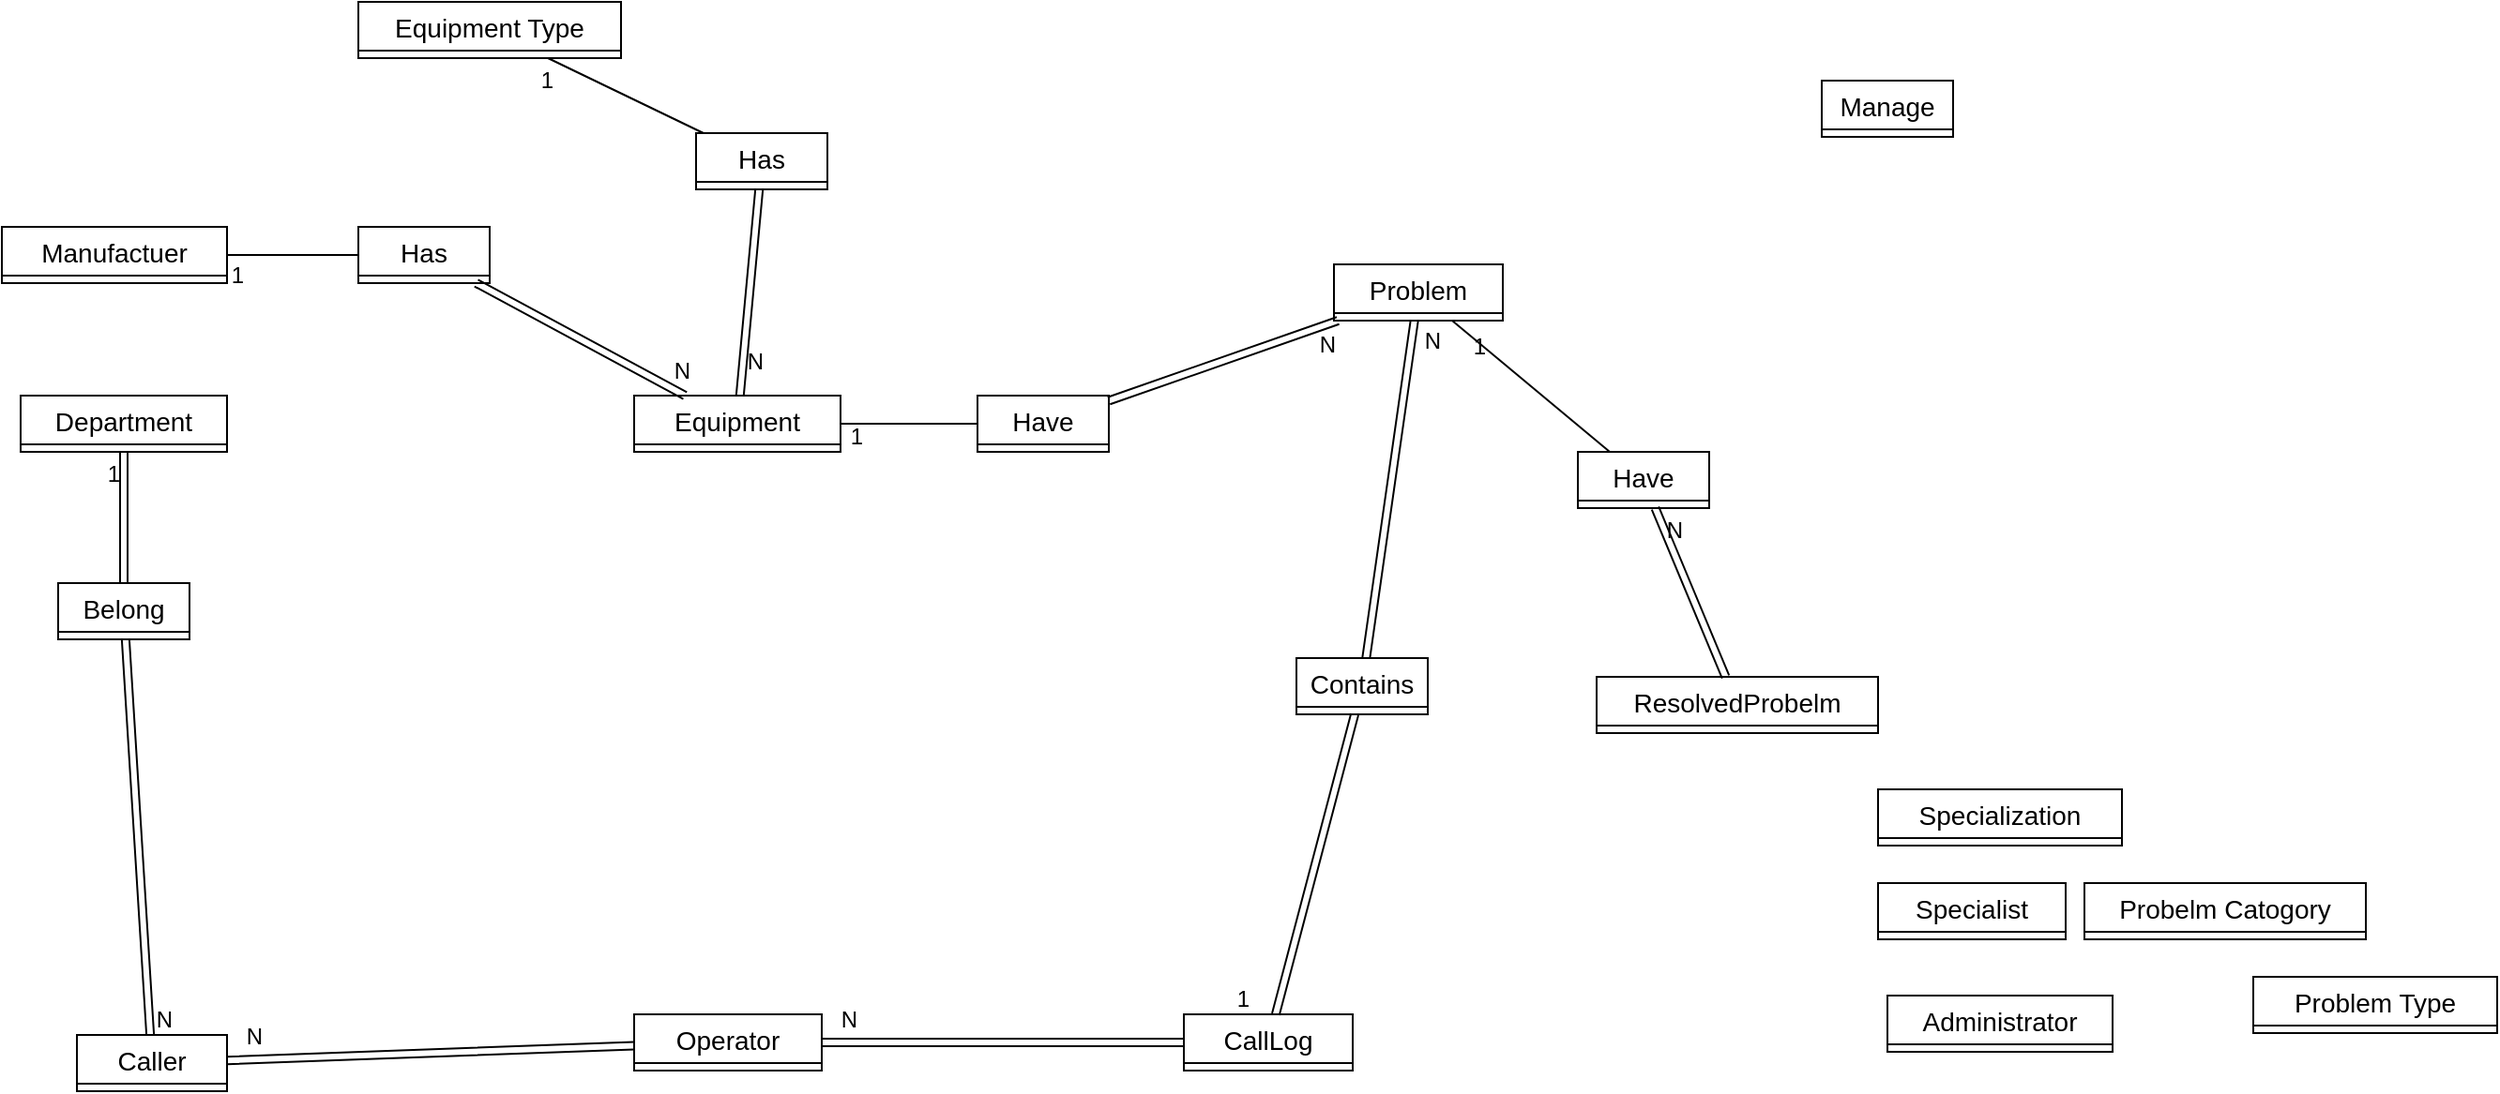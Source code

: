 <mxfile version="24.7.17">
  <diagram name="Página-1" id="ZeteUe9dI3upf3mu1o2H">
    <mxGraphModel dx="2261" dy="1919" grid="1" gridSize="10" guides="1" tooltips="1" connect="1" arrows="1" fold="1" page="1" pageScale="1" pageWidth="827" pageHeight="1169" math="0" shadow="0">
      <root>
        <mxCell id="0" />
        <mxCell id="1" parent="0" />
        <mxCell id="eCejzndIbdOfTofB6fQI-1" value="Equipment Type" style="swimlane;fontStyle=0;childLayout=stackLayout;horizontal=1;startSize=26;horizontalStack=0;resizeParent=1;resizeParentMax=0;resizeLast=0;collapsible=1;marginBottom=0;align=center;fontSize=14;" parent="1" vertex="1" collapsed="1">
          <mxGeometry x="-610" y="-1150" width="140" height="30" as="geometry">
            <mxRectangle x="-610" y="-1150" width="160" height="116" as="alternateBounds" />
          </mxGeometry>
        </mxCell>
        <mxCell id="eCejzndIbdOfTofB6fQI-2" value="&lt;font style=&quot;vertical-align: inherit;&quot;&gt;&lt;font style=&quot;vertical-align: inherit;&quot;&gt;&lt;font style=&quot;vertical-align: inherit;&quot;&gt;&lt;font style=&quot;vertical-align: inherit;&quot;&gt;&lt;u&gt;Equipment_Type_id&lt;/u&gt;&lt;/font&gt;&lt;/font&gt;&lt;/font&gt;&lt;/font&gt;" style="text;strokeColor=none;fillColor=none;spacingLeft=4;spacingRight=4;overflow=hidden;rotatable=0;points=[[0,0.5],[1,0.5]];portConstraint=eastwest;fontSize=12;whiteSpace=wrap;html=1;" parent="eCejzndIbdOfTofB6fQI-1" vertex="1">
          <mxGeometry y="26" width="160" height="30" as="geometry" />
        </mxCell>
        <mxCell id="eCejzndIbdOfTofB6fQI-3" value="ProblemCatogoryID" style="text;strokeColor=none;fillColor=none;spacingLeft=4;spacingRight=4;overflow=hidden;rotatable=0;points=[[0,0.5],[1,0.5]];portConstraint=eastwest;fontSize=12;whiteSpace=wrap;html=1;" parent="eCejzndIbdOfTofB6fQI-1" vertex="1">
          <mxGeometry y="56" width="160" height="30" as="geometry" />
        </mxCell>
        <mxCell id="eCejzndIbdOfTofB6fQI-4" value="Description" style="text;strokeColor=none;fillColor=none;spacingLeft=4;spacingRight=4;overflow=hidden;rotatable=0;points=[[0,0.5],[1,0.5]];portConstraint=eastwest;fontSize=12;whiteSpace=wrap;html=1;" parent="eCejzndIbdOfTofB6fQI-1" vertex="1">
          <mxGeometry y="86" width="160" height="30" as="geometry" />
        </mxCell>
        <mxCell id="eCejzndIbdOfTofB6fQI-5" value="Administrator" style="swimlane;fontStyle=0;childLayout=stackLayout;horizontal=1;startSize=26;horizontalStack=0;resizeParent=1;resizeParentMax=0;resizeLast=0;collapsible=1;marginBottom=0;align=center;fontSize=14;" parent="1" vertex="1" collapsed="1">
          <mxGeometry x="205" y="-620" width="120" height="30" as="geometry">
            <mxRectangle x="-840" y="-700" width="160" height="116" as="alternateBounds" />
          </mxGeometry>
        </mxCell>
        <mxCell id="eCejzndIbdOfTofB6fQI-6" value="&lt;font style=&quot;vertical-align: inherit;&quot;&gt;&lt;font style=&quot;vertical-align: inherit;&quot;&gt;&lt;font style=&quot;vertical-align: inherit;&quot;&gt;&lt;font style=&quot;vertical-align: inherit;&quot;&gt;&lt;u&gt;ADMIN ID&lt;/u&gt;&lt;/font&gt;&lt;/font&gt;&lt;/font&gt;&lt;/font&gt;" style="text;strokeColor=none;fillColor=none;spacingLeft=4;spacingRight=4;overflow=hidden;rotatable=0;points=[[0,0.5],[1,0.5]];portConstraint=eastwest;fontSize=12;whiteSpace=wrap;html=1;" parent="eCejzndIbdOfTofB6fQI-5" vertex="1">
          <mxGeometry y="26" width="160" height="30" as="geometry" />
        </mxCell>
        <mxCell id="eCejzndIbdOfTofB6fQI-7" value="Username" style="text;strokeColor=none;fillColor=none;spacingLeft=4;spacingRight=4;overflow=hidden;rotatable=0;points=[[0,0.5],[1,0.5]];portConstraint=eastwest;fontSize=12;whiteSpace=wrap;html=1;" parent="eCejzndIbdOfTofB6fQI-5" vertex="1">
          <mxGeometry y="56" width="160" height="30" as="geometry" />
        </mxCell>
        <mxCell id="eCejzndIbdOfTofB6fQI-8" value="Password" style="text;strokeColor=none;fillColor=none;spacingLeft=4;spacingRight=4;overflow=hidden;rotatable=0;points=[[0,0.5],[1,0.5]];portConstraint=eastwest;fontSize=12;whiteSpace=wrap;html=1;" parent="eCejzndIbdOfTofB6fQI-5" vertex="1">
          <mxGeometry y="86" width="160" height="30" as="geometry" />
        </mxCell>
        <mxCell id="eCejzndIbdOfTofB6fQI-9" value="Problem Type" style="swimlane;fontStyle=0;childLayout=stackLayout;horizontal=1;startSize=26;horizontalStack=0;resizeParent=1;resizeParentMax=0;resizeLast=0;collapsible=1;marginBottom=0;align=center;fontSize=14;" parent="1" vertex="1" collapsed="1">
          <mxGeometry x="400" y="-630" width="130" height="30" as="geometry">
            <mxRectangle x="-670" y="-700" width="160" height="116" as="alternateBounds" />
          </mxGeometry>
        </mxCell>
        <mxCell id="eCejzndIbdOfTofB6fQI-10" value="&lt;u&gt;Problem Type ID&lt;/u&gt;" style="text;strokeColor=none;fillColor=none;spacingLeft=4;spacingRight=4;overflow=hidden;rotatable=0;points=[[0,0.5],[1,0.5]];portConstraint=eastwest;fontSize=12;whiteSpace=wrap;html=1;" parent="eCejzndIbdOfTofB6fQI-9" vertex="1">
          <mxGeometry y="26" width="160" height="30" as="geometry" />
        </mxCell>
        <mxCell id="eCejzndIbdOfTofB6fQI-11" value="Desc" style="text;strokeColor=none;fillColor=none;spacingLeft=4;spacingRight=4;overflow=hidden;rotatable=0;points=[[0,0.5],[1,0.5]];portConstraint=eastwest;fontSize=12;whiteSpace=wrap;html=1;" parent="eCejzndIbdOfTofB6fQI-9" vertex="1">
          <mxGeometry y="56" width="160" height="30" as="geometry" />
        </mxCell>
        <mxCell id="eCejzndIbdOfTofB6fQI-12" value="GeneralSolution" style="text;strokeColor=none;fillColor=none;spacingLeft=4;spacingRight=4;overflow=hidden;rotatable=0;points=[[0,0.5],[1,0.5]];portConstraint=eastwest;fontSize=12;whiteSpace=wrap;html=1;" parent="eCejzndIbdOfTofB6fQI-9" vertex="1">
          <mxGeometry y="86" width="160" height="30" as="geometry" />
        </mxCell>
        <mxCell id="eCejzndIbdOfTofB6fQI-13" value="Probelm Catogory" style="swimlane;fontStyle=0;childLayout=stackLayout;horizontal=1;startSize=26;horizontalStack=0;resizeParent=1;resizeParentMax=0;resizeLast=0;collapsible=1;marginBottom=0;align=center;fontSize=14;" parent="1" vertex="1" collapsed="1">
          <mxGeometry x="310" y="-680" width="150" height="30" as="geometry">
            <mxRectangle x="-490" y="-700" width="160" height="116" as="alternateBounds" />
          </mxGeometry>
        </mxCell>
        <mxCell id="eCejzndIbdOfTofB6fQI-14" value="&lt;u&gt;Problem Catogory ID&lt;/u&gt;" style="text;strokeColor=none;fillColor=none;spacingLeft=4;spacingRight=4;overflow=hidden;rotatable=0;points=[[0,0.5],[1,0.5]];portConstraint=eastwest;fontSize=12;whiteSpace=wrap;html=1;" parent="eCejzndIbdOfTofB6fQI-13" vertex="1">
          <mxGeometry y="26" width="160" height="30" as="geometry" />
        </mxCell>
        <mxCell id="eCejzndIbdOfTofB6fQI-15" value="Description" style="text;strokeColor=none;fillColor=none;spacingLeft=4;spacingRight=4;overflow=hidden;rotatable=0;points=[[0,0.5],[1,0.5]];portConstraint=eastwest;fontSize=12;whiteSpace=wrap;html=1;" parent="eCejzndIbdOfTofB6fQI-13" vertex="1">
          <mxGeometry y="56" width="160" height="30" as="geometry" />
        </mxCell>
        <mxCell id="eCejzndIbdOfTofB6fQI-16" value="SpecalistAssigned" style="text;strokeColor=none;fillColor=none;spacingLeft=4;spacingRight=4;overflow=hidden;rotatable=0;points=[[0,0.5],[1,0.5]];portConstraint=eastwest;fontSize=12;whiteSpace=wrap;html=1;" parent="eCejzndIbdOfTofB6fQI-13" vertex="1">
          <mxGeometry y="86" width="160" height="30" as="geometry" />
        </mxCell>
        <mxCell id="eCejzndIbdOfTofB6fQI-17" value="Specialist" style="swimlane;fontStyle=0;childLayout=stackLayout;horizontal=1;startSize=26;horizontalStack=0;resizeParent=1;resizeParentMax=0;resizeLast=0;collapsible=1;marginBottom=0;align=center;fontSize=14;" parent="1" vertex="1" collapsed="1">
          <mxGeometry x="200" y="-680" width="100" height="30" as="geometry">
            <mxRectangle x="120" y="-680" width="160" height="146" as="alternateBounds" />
          </mxGeometry>
        </mxCell>
        <mxCell id="eCejzndIbdOfTofB6fQI-18" value="&lt;font style=&quot;vertical-align: inherit;&quot;&gt;&lt;font style=&quot;vertical-align: inherit;&quot;&gt;&lt;font style=&quot;vertical-align: inherit;&quot;&gt;&lt;font style=&quot;vertical-align: inherit;&quot;&gt;&lt;u&gt;Specialist_ID&lt;/u&gt;&lt;/font&gt;&lt;/font&gt;&lt;/font&gt;&lt;/font&gt;" style="text;strokeColor=none;fillColor=none;spacingLeft=4;spacingRight=4;overflow=hidden;rotatable=0;points=[[0,0.5],[1,0.5]];portConstraint=eastwest;fontSize=12;whiteSpace=wrap;html=1;" parent="eCejzndIbdOfTofB6fQI-17" vertex="1">
          <mxGeometry y="26" width="160" height="30" as="geometry" />
        </mxCell>
        <mxCell id="eCejzndIbdOfTofB6fQI-19" value="Name" style="text;strokeColor=none;fillColor=none;spacingLeft=4;spacingRight=4;overflow=hidden;rotatable=0;points=[[0,0.5],[1,0.5]];portConstraint=eastwest;fontSize=12;whiteSpace=wrap;html=1;" parent="eCejzndIbdOfTofB6fQI-17" vertex="1">
          <mxGeometry y="56" width="160" height="30" as="geometry" />
        </mxCell>
        <mxCell id="eCejzndIbdOfTofB6fQI-20" value="Repulation" style="text;strokeColor=none;fillColor=none;spacingLeft=4;spacingRight=4;overflow=hidden;rotatable=0;points=[[0,0.5],[1,0.5]];portConstraint=eastwest;fontSize=12;whiteSpace=wrap;html=1;" parent="eCejzndIbdOfTofB6fQI-17" vertex="1">
          <mxGeometry y="86" width="160" height="30" as="geometry" />
        </mxCell>
        <mxCell id="eCejzndIbdOfTofB6fQI-54" value="ProbelmCatogory" style="text;strokeColor=none;fillColor=none;spacingLeft=4;spacingRight=4;overflow=hidden;rotatable=0;points=[[0,0.5],[1,0.5]];portConstraint=eastwest;fontSize=12;whiteSpace=wrap;html=1;" parent="eCejzndIbdOfTofB6fQI-17" vertex="1">
          <mxGeometry y="116" width="160" height="30" as="geometry" />
        </mxCell>
        <mxCell id="eCejzndIbdOfTofB6fQI-21" value="ResolvedProbelm" style="swimlane;fontStyle=0;childLayout=stackLayout;horizontal=1;startSize=26;horizontalStack=0;resizeParent=1;resizeParentMax=0;resizeLast=0;collapsible=1;marginBottom=0;align=center;fontSize=14;" parent="1" vertex="1" collapsed="1">
          <mxGeometry x="50" y="-790" width="150" height="30" as="geometry">
            <mxRectangle x="380" y="-730" width="160" height="146" as="alternateBounds" />
          </mxGeometry>
        </mxCell>
        <mxCell id="eCejzndIbdOfTofB6fQI-22" value="&lt;font style=&quot;vertical-align: inherit;&quot;&gt;&lt;font style=&quot;vertical-align: inherit;&quot;&gt;&lt;font style=&quot;vertical-align: inherit;&quot;&gt;&lt;font style=&quot;vertical-align: inherit;&quot;&gt;&lt;u&gt;Resolved ID&lt;/u&gt;&lt;/font&gt;&lt;/font&gt;&lt;/font&gt;&lt;/font&gt;" style="text;strokeColor=none;fillColor=none;spacingLeft=4;spacingRight=4;overflow=hidden;rotatable=0;points=[[0,0.5],[1,0.5]];portConstraint=eastwest;fontSize=12;whiteSpace=wrap;html=1;" parent="eCejzndIbdOfTofB6fQI-21" vertex="1">
          <mxGeometry y="26" width="160" height="30" as="geometry" />
        </mxCell>
        <mxCell id="eCejzndIbdOfTofB6fQI-23" value="SolutionDesc" style="text;strokeColor=none;fillColor=none;spacingLeft=4;spacingRight=4;overflow=hidden;rotatable=0;points=[[0,0.5],[1,0.5]];portConstraint=eastwest;fontSize=12;whiteSpace=wrap;html=1;" parent="eCejzndIbdOfTofB6fQI-21" vertex="1">
          <mxGeometry y="56" width="160" height="30" as="geometry" />
        </mxCell>
        <mxCell id="eCejzndIbdOfTofB6fQI-24" value="ProbelmCatogory" style="text;strokeColor=none;fillColor=none;spacingLeft=4;spacingRight=4;overflow=hidden;rotatable=0;points=[[0,0.5],[1,0.5]];portConstraint=eastwest;fontSize=12;whiteSpace=wrap;html=1;" parent="eCejzndIbdOfTofB6fQI-21" vertex="1">
          <mxGeometry y="86" width="160" height="30" as="geometry" />
        </mxCell>
        <mxCell id="eCejzndIbdOfTofB6fQI-57" value="SpecialistID" style="text;strokeColor=none;fillColor=none;spacingLeft=4;spacingRight=4;overflow=hidden;rotatable=0;points=[[0,0.5],[1,0.5]];portConstraint=eastwest;fontSize=12;whiteSpace=wrap;html=1;" parent="eCejzndIbdOfTofB6fQI-21" vertex="1">
          <mxGeometry y="116" width="160" height="30" as="geometry" />
        </mxCell>
        <mxCell id="eCejzndIbdOfTofB6fQI-25" value="Specialization" style="swimlane;fontStyle=0;childLayout=stackLayout;horizontal=1;startSize=26;horizontalStack=0;resizeParent=1;resizeParentMax=0;resizeLast=0;collapsible=1;marginBottom=0;align=center;fontSize=14;" parent="1" vertex="1" collapsed="1">
          <mxGeometry x="200" y="-730" width="130" height="30" as="geometry">
            <mxRectangle x="40" y="-700" width="160" height="116" as="alternateBounds" />
          </mxGeometry>
        </mxCell>
        <mxCell id="eCejzndIbdOfTofB6fQI-26" value="&lt;font style=&quot;vertical-align: inherit;&quot;&gt;&lt;font style=&quot;vertical-align: inherit;&quot;&gt;&lt;font style=&quot;vertical-align: inherit;&quot;&gt;&lt;font style=&quot;vertical-align: inherit;&quot;&gt;&lt;u&gt;Specalization ID&lt;/u&gt;&lt;/font&gt;&lt;/font&gt;&lt;/font&gt;&lt;/font&gt;" style="text;strokeColor=none;fillColor=none;spacingLeft=4;spacingRight=4;overflow=hidden;rotatable=0;points=[[0,0.5],[1,0.5]];portConstraint=eastwest;fontSize=12;whiteSpace=wrap;html=1;" parent="eCejzndIbdOfTofB6fQI-25" vertex="1">
          <mxGeometry y="26" width="160" height="30" as="geometry" />
        </mxCell>
        <mxCell id="eCejzndIbdOfTofB6fQI-27" value="Probelm_Catogory_ID" style="text;strokeColor=none;fillColor=none;spacingLeft=4;spacingRight=4;overflow=hidden;rotatable=0;points=[[0,0.5],[1,0.5]];portConstraint=eastwest;fontSize=12;whiteSpace=wrap;html=1;" parent="eCejzndIbdOfTofB6fQI-25" vertex="1">
          <mxGeometry y="56" width="160" height="30" as="geometry" />
        </mxCell>
        <mxCell id="eCejzndIbdOfTofB6fQI-28" value="Specialist_ID" style="text;strokeColor=none;fillColor=none;spacingLeft=4;spacingRight=4;overflow=hidden;rotatable=0;points=[[0,0.5],[1,0.5]];portConstraint=eastwest;fontSize=12;whiteSpace=wrap;html=1;" parent="eCejzndIbdOfTofB6fQI-25" vertex="1">
          <mxGeometry y="86" width="160" height="30" as="geometry" />
        </mxCell>
        <mxCell id="eCejzndIbdOfTofB6fQI-29" value="CallLog" style="swimlane;fontStyle=0;childLayout=stackLayout;horizontal=1;startSize=26;horizontalStack=0;resizeParent=1;resizeParentMax=0;resizeLast=0;collapsible=1;marginBottom=0;align=center;fontSize=14;" parent="1" vertex="1" collapsed="1">
          <mxGeometry x="-170" y="-610" width="90" height="30" as="geometry">
            <mxRectangle x="-170" y="-610" width="160" height="236" as="alternateBounds" />
          </mxGeometry>
        </mxCell>
        <mxCell id="eCejzndIbdOfTofB6fQI-30" value="&lt;u&gt;Call_ID&lt;/u&gt;" style="text;strokeColor=none;fillColor=none;spacingLeft=4;spacingRight=4;overflow=hidden;rotatable=0;points=[[0,0.5],[1,0.5]];portConstraint=eastwest;fontSize=12;whiteSpace=wrap;html=1;" parent="eCejzndIbdOfTofB6fQI-29" vertex="1">
          <mxGeometry y="26" width="160" height="30" as="geometry" />
        </mxCell>
        <mxCell id="eCejzndIbdOfTofB6fQI-31" value="CallerID" style="text;strokeColor=none;fillColor=none;spacingLeft=4;spacingRight=4;overflow=hidden;rotatable=0;points=[[0,0.5],[1,0.5]];portConstraint=eastwest;fontSize=12;whiteSpace=wrap;html=1;" parent="eCejzndIbdOfTofB6fQI-29" vertex="1">
          <mxGeometry y="56" width="160" height="30" as="geometry" />
        </mxCell>
        <mxCell id="eCejzndIbdOfTofB6fQI-32" value="OperatorID" style="text;strokeColor=none;fillColor=none;spacingLeft=4;spacingRight=4;overflow=hidden;rotatable=0;points=[[0,0.5],[1,0.5]];portConstraint=eastwest;fontSize=12;whiteSpace=wrap;html=1;" parent="eCejzndIbdOfTofB6fQI-29" vertex="1">
          <mxGeometry y="86" width="160" height="30" as="geometry" />
        </mxCell>
        <mxCell id="eCejzndIbdOfTofB6fQI-58" value="Date" style="text;strokeColor=none;fillColor=none;spacingLeft=4;spacingRight=4;overflow=hidden;rotatable=0;points=[[0,0.5],[1,0.5]];portConstraint=eastwest;fontSize=12;whiteSpace=wrap;html=1;" parent="eCejzndIbdOfTofB6fQI-29" vertex="1">
          <mxGeometry y="116" width="160" height="30" as="geometry" />
        </mxCell>
        <mxCell id="eCejzndIbdOfTofB6fQI-59" value="ProblemCount" style="text;strokeColor=none;fillColor=none;spacingLeft=4;spacingRight=4;overflow=hidden;rotatable=0;points=[[0,0.5],[1,0.5]];portConstraint=eastwest;fontSize=12;whiteSpace=wrap;html=1;" parent="eCejzndIbdOfTofB6fQI-29" vertex="1">
          <mxGeometry y="146" width="160" height="30" as="geometry" />
        </mxCell>
        <mxCell id="eCejzndIbdOfTofB6fQI-60" value="Time" style="text;strokeColor=none;fillColor=none;spacingLeft=4;spacingRight=4;overflow=hidden;rotatable=0;points=[[0,0.5],[1,0.5]];portConstraint=eastwest;fontSize=12;whiteSpace=wrap;html=1;" parent="eCejzndIbdOfTofB6fQI-29" vertex="1">
          <mxGeometry y="176" width="160" height="30" as="geometry" />
        </mxCell>
        <mxCell id="eCejzndIbdOfTofB6fQI-61" value="ProbelmID" style="text;strokeColor=none;fillColor=none;spacingLeft=4;spacingRight=4;overflow=hidden;rotatable=0;points=[[0,0.5],[1,0.5]];portConstraint=eastwest;fontSize=12;whiteSpace=wrap;html=1;" parent="eCejzndIbdOfTofB6fQI-29" vertex="1">
          <mxGeometry y="206" width="160" height="30" as="geometry" />
        </mxCell>
        <mxCell id="eCejzndIbdOfTofB6fQI-33" value="Problem" style="swimlane;fontStyle=0;childLayout=stackLayout;horizontal=1;startSize=26;horizontalStack=0;resizeParent=1;resizeParentMax=0;resizeLast=0;collapsible=1;marginBottom=0;align=center;fontSize=14;" parent="1" vertex="1" collapsed="1">
          <mxGeometry x="-90" y="-1010" width="90" height="30" as="geometry">
            <mxRectangle x="-90" y="-1010" width="160" height="296" as="alternateBounds" />
          </mxGeometry>
        </mxCell>
        <mxCell id="eCejzndIbdOfTofB6fQI-34" value="&lt;font style=&quot;vertical-align: inherit;&quot;&gt;&lt;font style=&quot;vertical-align: inherit;&quot;&gt;&lt;font style=&quot;vertical-align: inherit;&quot;&gt;&lt;font style=&quot;vertical-align: inherit;&quot;&gt;&lt;u&gt;ProBelm_ID&lt;/u&gt;&lt;/font&gt;&lt;/font&gt;&lt;/font&gt;&lt;/font&gt;" style="text;strokeColor=none;fillColor=none;spacingLeft=4;spacingRight=4;overflow=hidden;rotatable=0;points=[[0,0.5],[1,0.5]];portConstraint=eastwest;fontSize=12;whiteSpace=wrap;html=1;" parent="eCejzndIbdOfTofB6fQI-33" vertex="1">
          <mxGeometry y="26" width="160" height="30" as="geometry" />
        </mxCell>
        <mxCell id="eCejzndIbdOfTofB6fQI-35" value="ProbelmCatogoryID" style="text;strokeColor=none;fillColor=none;spacingLeft=4;spacingRight=4;overflow=hidden;rotatable=0;points=[[0,0.5],[1,0.5]];portConstraint=eastwest;fontSize=12;whiteSpace=wrap;html=1;" parent="eCejzndIbdOfTofB6fQI-33" vertex="1">
          <mxGeometry y="56" width="160" height="30" as="geometry" />
        </mxCell>
        <mxCell id="eCejzndIbdOfTofB6fQI-36" value="ProbelmTypeID" style="text;strokeColor=none;fillColor=none;spacingLeft=4;spacingRight=4;overflow=hidden;rotatable=0;points=[[0,0.5],[1,0.5]];portConstraint=eastwest;fontSize=12;whiteSpace=wrap;html=1;" parent="eCejzndIbdOfTofB6fQI-33" vertex="1">
          <mxGeometry y="86" width="160" height="30" as="geometry" />
        </mxCell>
        <mxCell id="eCejzndIbdOfTofB6fQI-62" value="SpecialistID" style="text;strokeColor=none;fillColor=none;spacingLeft=4;spacingRight=4;overflow=hidden;rotatable=0;points=[[0,0.5],[1,0.5]];portConstraint=eastwest;fontSize=12;whiteSpace=wrap;html=1;" parent="eCejzndIbdOfTofB6fQI-33" vertex="1">
          <mxGeometry y="116" width="160" height="30" as="geometry" />
        </mxCell>
        <mxCell id="eCejzndIbdOfTofB6fQI-63" value="Status" style="text;strokeColor=none;fillColor=none;spacingLeft=4;spacingRight=4;overflow=hidden;rotatable=0;points=[[0,0.5],[1,0.5]];portConstraint=eastwest;fontSize=12;whiteSpace=wrap;html=1;" parent="eCejzndIbdOfTofB6fQI-33" vertex="1">
          <mxGeometry y="146" width="160" height="30" as="geometry" />
        </mxCell>
        <mxCell id="eCejzndIbdOfTofB6fQI-64" value="CallID" style="text;strokeColor=none;fillColor=none;spacingLeft=4;spacingRight=4;overflow=hidden;rotatable=0;points=[[0,0.5],[1,0.5]];portConstraint=eastwest;fontSize=12;whiteSpace=wrap;html=1;" parent="eCejzndIbdOfTofB6fQI-33" vertex="1">
          <mxGeometry y="176" width="160" height="30" as="geometry" />
        </mxCell>
        <mxCell id="h2JF8p9FzWfgGjLoV1Fd-1" value="OperadorID" style="text;strokeColor=none;fillColor=none;spacingLeft=4;spacingRight=4;overflow=hidden;rotatable=0;points=[[0,0.5],[1,0.5]];portConstraint=eastwest;fontSize=12;whiteSpace=wrap;html=1;" vertex="1" parent="eCejzndIbdOfTofB6fQI-33">
          <mxGeometry y="206" width="160" height="30" as="geometry" />
        </mxCell>
        <mxCell id="h2JF8p9FzWfgGjLoV1Fd-2" value="EquipamentID" style="text;strokeColor=none;fillColor=none;spacingLeft=4;spacingRight=4;overflow=hidden;rotatable=0;points=[[0,0.5],[1,0.5]];portConstraint=eastwest;fontSize=12;whiteSpace=wrap;html=1;" vertex="1" parent="eCejzndIbdOfTofB6fQI-33">
          <mxGeometry y="236" width="160" height="30" as="geometry" />
        </mxCell>
        <mxCell id="h2JF8p9FzWfgGjLoV1Fd-3" value="ResolvedID" style="text;strokeColor=none;fillColor=none;spacingLeft=4;spacingRight=4;overflow=hidden;rotatable=0;points=[[0,0.5],[1,0.5]];portConstraint=eastwest;fontSize=12;whiteSpace=wrap;html=1;" vertex="1" parent="eCejzndIbdOfTofB6fQI-33">
          <mxGeometry y="266" width="160" height="30" as="geometry" />
        </mxCell>
        <mxCell id="eCejzndIbdOfTofB6fQI-37" value="Equipment" style="swimlane;fontStyle=0;childLayout=stackLayout;horizontal=1;startSize=26;horizontalStack=0;resizeParent=1;resizeParentMax=0;resizeLast=0;collapsible=1;marginBottom=0;align=center;fontSize=14;" parent="1" vertex="1" collapsed="1">
          <mxGeometry x="-463" y="-940" width="110" height="30" as="geometry">
            <mxRectangle x="-440" y="-940" width="160" height="236" as="alternateBounds" />
          </mxGeometry>
        </mxCell>
        <mxCell id="eCejzndIbdOfTofB6fQI-38" value="&lt;font style=&quot;vertical-align: inherit;&quot;&gt;&lt;font style=&quot;vertical-align: inherit;&quot;&gt;&lt;font style=&quot;vertical-align: inherit;&quot;&gt;&lt;font style=&quot;vertical-align: inherit;&quot;&gt;&lt;u&gt;EquipmentID&lt;/u&gt;&lt;/font&gt;&lt;/font&gt;&lt;/font&gt;&lt;/font&gt;" style="text;strokeColor=none;fillColor=none;spacingLeft=4;spacingRight=4;overflow=hidden;rotatable=0;points=[[0,0.5],[1,0.5]];portConstraint=eastwest;fontSize=12;whiteSpace=wrap;html=1;" parent="eCejzndIbdOfTofB6fQI-37" vertex="1">
          <mxGeometry y="26" width="160" height="30" as="geometry" />
        </mxCell>
        <mxCell id="eCejzndIbdOfTofB6fQI-39" value="S/N" style="text;strokeColor=none;fillColor=none;spacingLeft=4;spacingRight=4;overflow=hidden;rotatable=0;points=[[0,0.5],[1,0.5]];portConstraint=eastwest;fontSize=12;whiteSpace=wrap;html=1;" parent="eCejzndIbdOfTofB6fQI-37" vertex="1">
          <mxGeometry y="56" width="160" height="30" as="geometry" />
        </mxCell>
        <mxCell id="eCejzndIbdOfTofB6fQI-40" value="WarrantyDate" style="text;strokeColor=none;fillColor=none;spacingLeft=4;spacingRight=4;overflow=hidden;rotatable=0;points=[[0,0.5],[1,0.5]];portConstraint=eastwest;fontSize=12;whiteSpace=wrap;html=1;" parent="eCejzndIbdOfTofB6fQI-37" vertex="1">
          <mxGeometry y="86" width="160" height="30" as="geometry" />
        </mxCell>
        <mxCell id="eCejzndIbdOfTofB6fQI-65" value="ManifacturerID" style="text;strokeColor=none;fillColor=none;spacingLeft=4;spacingRight=4;overflow=hidden;rotatable=0;points=[[0,0.5],[1,0.5]];portConstraint=eastwest;fontSize=12;whiteSpace=wrap;html=1;" parent="eCejzndIbdOfTofB6fQI-37" vertex="1">
          <mxGeometry y="116" width="160" height="30" as="geometry" />
        </mxCell>
        <mxCell id="eCejzndIbdOfTofB6fQI-66" value="DepartmentID" style="text;strokeColor=none;fillColor=none;spacingLeft=4;spacingRight=4;overflow=hidden;rotatable=0;points=[[0,0.5],[1,0.5]];portConstraint=eastwest;fontSize=12;whiteSpace=wrap;html=1;" parent="eCejzndIbdOfTofB6fQI-37" vertex="1">
          <mxGeometry y="146" width="160" height="30" as="geometry" />
        </mxCell>
        <mxCell id="eCejzndIbdOfTofB6fQI-67" value="Name" style="text;strokeColor=none;fillColor=none;spacingLeft=4;spacingRight=4;overflow=hidden;rotatable=0;points=[[0,0.5],[1,0.5]];portConstraint=eastwest;fontSize=12;whiteSpace=wrap;html=1;" parent="eCejzndIbdOfTofB6fQI-37" vertex="1">
          <mxGeometry y="176" width="160" height="30" as="geometry" />
        </mxCell>
        <mxCell id="eCejzndIbdOfTofB6fQI-68" value="ProbelmCatogoryID" style="text;strokeColor=none;fillColor=none;spacingLeft=4;spacingRight=4;overflow=hidden;rotatable=0;points=[[0,0.5],[1,0.5]];portConstraint=eastwest;fontSize=12;whiteSpace=wrap;html=1;" parent="eCejzndIbdOfTofB6fQI-37" vertex="1">
          <mxGeometry y="206" width="160" height="30" as="geometry" />
        </mxCell>
        <mxCell id="eCejzndIbdOfTofB6fQI-41" value="Operator" style="swimlane;fontStyle=0;childLayout=stackLayout;horizontal=1;startSize=26;horizontalStack=0;resizeParent=1;resizeParentMax=0;resizeLast=0;collapsible=1;marginBottom=0;align=center;fontSize=14;" parent="1" vertex="1" collapsed="1">
          <mxGeometry x="-463" y="-610" width="100" height="30" as="geometry">
            <mxRectangle x="-465" y="-766" width="160" height="206" as="alternateBounds" />
          </mxGeometry>
        </mxCell>
        <mxCell id="eCejzndIbdOfTofB6fQI-42" value="&lt;font style=&quot;vertical-align: inherit;&quot;&gt;&lt;font style=&quot;vertical-align: inherit;&quot;&gt;&lt;font style=&quot;vertical-align: inherit;&quot;&gt;&lt;font style=&quot;vertical-align: inherit;&quot;&gt;&lt;u&gt;DepartmentID&lt;/u&gt;&lt;/font&gt;&lt;/font&gt;&lt;/font&gt;&lt;/font&gt;" style="text;strokeColor=none;fillColor=none;spacingLeft=4;spacingRight=4;overflow=hidden;rotatable=0;points=[[0,0.5],[1,0.5]];portConstraint=eastwest;fontSize=12;whiteSpace=wrap;html=1;" parent="eCejzndIbdOfTofB6fQI-41" vertex="1">
          <mxGeometry y="26" width="160" height="30" as="geometry" />
        </mxCell>
        <mxCell id="eCejzndIbdOfTofB6fQI-43" value="&lt;u&gt;CallerID&lt;/u&gt;" style="text;strokeColor=none;fillColor=none;spacingLeft=4;spacingRight=4;overflow=hidden;rotatable=0;points=[[0,0.5],[1,0.5]];portConstraint=eastwest;fontSize=12;whiteSpace=wrap;html=1;" parent="eCejzndIbdOfTofB6fQI-41" vertex="1">
          <mxGeometry y="56" width="160" height="30" as="geometry" />
        </mxCell>
        <mxCell id="eCejzndIbdOfTofB6fQI-44" value="&lt;u&gt;CallIDlog&lt;/u&gt;" style="text;strokeColor=none;fillColor=none;spacingLeft=4;spacingRight=4;overflow=hidden;rotatable=0;points=[[0,0.5],[1,0.5]];portConstraint=eastwest;fontSize=12;whiteSpace=wrap;html=1;" parent="eCejzndIbdOfTofB6fQI-41" vertex="1">
          <mxGeometry y="86" width="160" height="30" as="geometry" />
        </mxCell>
        <mxCell id="h2JF8p9FzWfgGjLoV1Fd-36" value="Name" style="text;strokeColor=none;fillColor=none;spacingLeft=4;spacingRight=4;overflow=hidden;rotatable=0;points=[[0,0.5],[1,0.5]];portConstraint=eastwest;fontSize=12;whiteSpace=wrap;html=1;" vertex="1" parent="eCejzndIbdOfTofB6fQI-41">
          <mxGeometry y="116" width="160" height="30" as="geometry" />
        </mxCell>
        <mxCell id="h2JF8p9FzWfgGjLoV1Fd-41" value="NOEmployees" style="text;strokeColor=none;fillColor=none;spacingLeft=4;spacingRight=4;overflow=hidden;rotatable=0;points=[[0,0.5],[1,0.5]];portConstraint=eastwest;fontSize=12;whiteSpace=wrap;html=1;" vertex="1" parent="eCejzndIbdOfTofB6fQI-41">
          <mxGeometry y="146" width="160" height="30" as="geometry" />
        </mxCell>
        <mxCell id="eCejzndIbdOfTofB6fQI-69" value="Desc" style="text;strokeColor=none;fillColor=none;spacingLeft=4;spacingRight=4;overflow=hidden;rotatable=0;points=[[0,0.5],[1,0.5]];portConstraint=eastwest;fontSize=12;whiteSpace=wrap;html=1;" parent="eCejzndIbdOfTofB6fQI-41" vertex="1">
          <mxGeometry y="176" width="160" height="30" as="geometry" />
        </mxCell>
        <mxCell id="eCejzndIbdOfTofB6fQI-45" value="Caller" style="swimlane;fontStyle=0;childLayout=stackLayout;horizontal=1;startSize=26;horizontalStack=0;resizeParent=1;resizeParentMax=0;resizeLast=0;collapsible=1;marginBottom=0;align=center;fontSize=14;" parent="1" vertex="1" collapsed="1">
          <mxGeometry x="-760" y="-599" width="80" height="30" as="geometry">
            <mxRectangle x="-720" y="-760" width="160" height="176" as="alternateBounds" />
          </mxGeometry>
        </mxCell>
        <mxCell id="eCejzndIbdOfTofB6fQI-46" value="&lt;font style=&quot;vertical-align: inherit;&quot;&gt;&lt;font style=&quot;vertical-align: inherit;&quot;&gt;&lt;font style=&quot;vertical-align: inherit;&quot;&gt;&lt;font style=&quot;vertical-align: inherit;&quot;&gt;&lt;u&gt;CallerID&lt;/u&gt;&lt;/font&gt;&lt;/font&gt;&lt;/font&gt;&lt;/font&gt;" style="text;strokeColor=none;fillColor=none;spacingLeft=4;spacingRight=4;overflow=hidden;rotatable=0;points=[[0,0.5],[1,0.5]];portConstraint=eastwest;fontSize=12;whiteSpace=wrap;html=1;" parent="eCejzndIbdOfTofB6fQI-45" vertex="1">
          <mxGeometry y="26" width="160" height="30" as="geometry" />
        </mxCell>
        <mxCell id="eCejzndIbdOfTofB6fQI-47" value="Name" style="text;strokeColor=none;fillColor=none;spacingLeft=4;spacingRight=4;overflow=hidden;rotatable=0;points=[[0,0.5],[1,0.5]];portConstraint=eastwest;fontSize=12;whiteSpace=wrap;html=1;" parent="eCejzndIbdOfTofB6fQI-45" vertex="1">
          <mxGeometry y="56" width="160" height="30" as="geometry" />
        </mxCell>
        <mxCell id="eCejzndIbdOfTofB6fQI-48" value="DepartmentID" style="text;strokeColor=none;fillColor=none;spacingLeft=4;spacingRight=4;overflow=hidden;rotatable=0;points=[[0,0.5],[1,0.5]];portConstraint=eastwest;fontSize=12;whiteSpace=wrap;html=1;" parent="eCejzndIbdOfTofB6fQI-45" vertex="1">
          <mxGeometry y="86" width="160" height="30" as="geometry" />
        </mxCell>
        <mxCell id="eCejzndIbdOfTofB6fQI-70" value="JobTitle" style="text;strokeColor=none;fillColor=none;spacingLeft=4;spacingRight=4;overflow=hidden;rotatable=0;points=[[0,0.5],[1,0.5]];portConstraint=eastwest;fontSize=12;whiteSpace=wrap;html=1;" parent="eCejzndIbdOfTofB6fQI-45" vertex="1">
          <mxGeometry y="116" width="160" height="30" as="geometry" />
        </mxCell>
        <mxCell id="eCejzndIbdOfTofB6fQI-71" value="Email" style="text;strokeColor=none;fillColor=none;spacingLeft=4;spacingRight=4;overflow=hidden;rotatable=0;points=[[0,0.5],[1,0.5]];portConstraint=eastwest;fontSize=12;whiteSpace=wrap;html=1;" parent="eCejzndIbdOfTofB6fQI-45" vertex="1">
          <mxGeometry y="146" width="160" height="30" as="geometry" />
        </mxCell>
        <mxCell id="eCejzndIbdOfTofB6fQI-49" value="Department" style="swimlane;fontStyle=0;childLayout=stackLayout;horizontal=1;startSize=26;horizontalStack=0;resizeParent=1;resizeParentMax=0;resizeLast=0;collapsible=1;marginBottom=0;align=center;fontSize=14;" parent="1" vertex="1" collapsed="1">
          <mxGeometry x="-790" y="-940" width="110" height="30" as="geometry">
            <mxRectangle x="1100" y="-700" width="160" height="146" as="alternateBounds" />
          </mxGeometry>
        </mxCell>
        <mxCell id="eCejzndIbdOfTofB6fQI-50" value="&lt;font style=&quot;vertical-align: inherit;&quot;&gt;&lt;font style=&quot;vertical-align: inherit;&quot;&gt;&lt;font style=&quot;vertical-align: inherit;&quot;&gt;&lt;font style=&quot;vertical-align: inherit;&quot;&gt;OperatorID&lt;/font&gt;&lt;/font&gt;&lt;/font&gt;&lt;/font&gt;" style="text;strokeColor=none;fillColor=none;spacingLeft=4;spacingRight=4;overflow=hidden;rotatable=0;points=[[0,0.5],[1,0.5]];portConstraint=eastwest;fontSize=12;whiteSpace=wrap;html=1;" parent="eCejzndIbdOfTofB6fQI-49" vertex="1">
          <mxGeometry y="26" width="160" height="30" as="geometry" />
        </mxCell>
        <mxCell id="eCejzndIbdOfTofB6fQI-51" value="Name" style="text;strokeColor=none;fillColor=none;spacingLeft=4;spacingRight=4;overflow=hidden;rotatable=0;points=[[0,0.5],[1,0.5]];portConstraint=eastwest;fontSize=12;whiteSpace=wrap;html=1;" parent="eCejzndIbdOfTofB6fQI-49" vertex="1">
          <mxGeometry y="56" width="160" height="30" as="geometry" />
        </mxCell>
        <mxCell id="eCejzndIbdOfTofB6fQI-52" value="Password" style="text;strokeColor=none;fillColor=none;spacingLeft=4;spacingRight=4;overflow=hidden;rotatable=0;points=[[0,0.5],[1,0.5]];portConstraint=eastwest;fontSize=12;whiteSpace=wrap;html=1;" parent="eCejzndIbdOfTofB6fQI-49" vertex="1">
          <mxGeometry y="86" width="160" height="30" as="geometry" />
        </mxCell>
        <mxCell id="eCejzndIbdOfTofB6fQI-72" value="Status" style="text;strokeColor=none;fillColor=none;spacingLeft=4;spacingRight=4;overflow=hidden;rotatable=0;points=[[0,0.5],[1,0.5]];portConstraint=eastwest;fontSize=12;whiteSpace=wrap;html=1;" parent="eCejzndIbdOfTofB6fQI-49" vertex="1">
          <mxGeometry y="116" width="160" height="30" as="geometry" />
        </mxCell>
        <mxCell id="h2JF8p9FzWfgGjLoV1Fd-4" value="Has" style="swimlane;fontStyle=0;childLayout=stackLayout;horizontal=1;startSize=26;horizontalStack=0;resizeParent=1;resizeParentMax=0;resizeLast=0;collapsible=1;marginBottom=0;align=center;fontSize=14;" vertex="1" collapsed="1" parent="1">
          <mxGeometry x="-430" y="-1080" width="70" height="30" as="geometry">
            <mxRectangle x="-220" y="-1100" width="160" height="86" as="alternateBounds" />
          </mxGeometry>
        </mxCell>
        <mxCell id="h2JF8p9FzWfgGjLoV1Fd-5" value="&lt;u&gt;Equipment_Type_id&lt;/u&gt;" style="text;strokeColor=none;fillColor=none;spacingLeft=4;spacingRight=4;overflow=hidden;rotatable=0;points=[[0,0.5],[1,0.5]];portConstraint=eastwest;fontSize=12;whiteSpace=wrap;html=1;" vertex="1" parent="h2JF8p9FzWfgGjLoV1Fd-4">
          <mxGeometry y="26" width="160" height="30" as="geometry" />
        </mxCell>
        <mxCell id="h2JF8p9FzWfgGjLoV1Fd-6" value="&lt;u&gt;EquipmentID&lt;/u&gt;" style="text;strokeColor=none;fillColor=none;spacingLeft=4;spacingRight=4;overflow=hidden;rotatable=0;points=[[0,0.5],[1,0.5]];portConstraint=eastwest;fontSize=12;whiteSpace=wrap;html=1;" vertex="1" parent="h2JF8p9FzWfgGjLoV1Fd-4">
          <mxGeometry y="56" width="160" height="30" as="geometry" />
        </mxCell>
        <mxCell id="h2JF8p9FzWfgGjLoV1Fd-8" value="" style="endArrow=none;html=1;rounded=0;" edge="1" parent="1" source="h2JF8p9FzWfgGjLoV1Fd-4" target="eCejzndIbdOfTofB6fQI-1">
          <mxGeometry relative="1" as="geometry">
            <mxPoint x="-438.123" y="-1040" as="sourcePoint" />
            <mxPoint x="-510" y="-1090" as="targetPoint" />
          </mxGeometry>
        </mxCell>
        <mxCell id="h2JF8p9FzWfgGjLoV1Fd-9" value="1" style="resizable=0;html=1;whiteSpace=wrap;align=right;verticalAlign=bottom;" connectable="0" vertex="1" parent="h2JF8p9FzWfgGjLoV1Fd-8">
          <mxGeometry x="1" relative="1" as="geometry">
            <mxPoint x="4" y="20" as="offset" />
          </mxGeometry>
        </mxCell>
        <mxCell id="h2JF8p9FzWfgGjLoV1Fd-10" value="" style="shape=link;html=1;rounded=0;" edge="1" parent="1" source="h2JF8p9FzWfgGjLoV1Fd-4" target="eCejzndIbdOfTofB6fQI-37">
          <mxGeometry relative="1" as="geometry">
            <mxPoint x="-560" y="-1020" as="sourcePoint" />
            <mxPoint x="-400" y="-1020" as="targetPoint" />
          </mxGeometry>
        </mxCell>
        <mxCell id="h2JF8p9FzWfgGjLoV1Fd-11" value="N" style="resizable=0;html=1;whiteSpace=wrap;align=right;verticalAlign=bottom;" connectable="0" vertex="1" parent="h2JF8p9FzWfgGjLoV1Fd-10">
          <mxGeometry x="1" relative="1" as="geometry">
            <mxPoint x="14" y="-10" as="offset" />
          </mxGeometry>
        </mxCell>
        <mxCell id="h2JF8p9FzWfgGjLoV1Fd-12" value="Has" style="swimlane;fontStyle=0;childLayout=stackLayout;horizontal=1;startSize=26;horizontalStack=0;resizeParent=1;resizeParentMax=0;resizeLast=0;collapsible=1;marginBottom=0;align=center;fontSize=14;" vertex="1" collapsed="1" parent="1">
          <mxGeometry x="-610" y="-1030" width="70" height="30" as="geometry">
            <mxRectangle x="-610" y="-1030" width="160" height="86" as="alternateBounds" />
          </mxGeometry>
        </mxCell>
        <mxCell id="h2JF8p9FzWfgGjLoV1Fd-13" value="&lt;u&gt;ManufactuerID&lt;/u&gt;" style="text;strokeColor=none;fillColor=none;spacingLeft=4;spacingRight=4;overflow=hidden;rotatable=0;points=[[0,0.5],[1,0.5]];portConstraint=eastwest;fontSize=12;whiteSpace=wrap;html=1;" vertex="1" parent="h2JF8p9FzWfgGjLoV1Fd-12">
          <mxGeometry y="26" width="160" height="30" as="geometry" />
        </mxCell>
        <mxCell id="h2JF8p9FzWfgGjLoV1Fd-14" value="&lt;u&gt;EquipmentID&lt;/u&gt;" style="text;strokeColor=none;fillColor=none;spacingLeft=4;spacingRight=4;overflow=hidden;rotatable=0;points=[[0,0.5],[1,0.5]];portConstraint=eastwest;fontSize=12;whiteSpace=wrap;html=1;" vertex="1" parent="h2JF8p9FzWfgGjLoV1Fd-12">
          <mxGeometry y="56" width="160" height="30" as="geometry" />
        </mxCell>
        <mxCell id="h2JF8p9FzWfgGjLoV1Fd-15" value="Manufactuer" style="swimlane;fontStyle=0;childLayout=stackLayout;horizontal=1;startSize=26;horizontalStack=0;resizeParent=1;resizeParentMax=0;resizeLast=0;collapsible=1;marginBottom=0;align=center;fontSize=14;" vertex="1" collapsed="1" parent="1">
          <mxGeometry x="-800" y="-1030" width="120" height="30" as="geometry">
            <mxRectangle x="-740" y="-910" width="160" height="116" as="alternateBounds" />
          </mxGeometry>
        </mxCell>
        <mxCell id="h2JF8p9FzWfgGjLoV1Fd-16" value="&lt;u&gt;ManufactuerID&lt;/u&gt;" style="text;strokeColor=none;fillColor=none;spacingLeft=4;spacingRight=4;overflow=hidden;rotatable=0;points=[[0,0.5],[1,0.5]];portConstraint=eastwest;fontSize=12;whiteSpace=wrap;html=1;" vertex="1" parent="h2JF8p9FzWfgGjLoV1Fd-15">
          <mxGeometry y="26" width="160" height="30" as="geometry" />
        </mxCell>
        <mxCell id="h2JF8p9FzWfgGjLoV1Fd-17" value="Logo" style="text;strokeColor=none;fillColor=none;spacingLeft=4;spacingRight=4;overflow=hidden;rotatable=0;points=[[0,0.5],[1,0.5]];portConstraint=eastwest;fontSize=12;whiteSpace=wrap;html=1;" vertex="1" parent="h2JF8p9FzWfgGjLoV1Fd-15">
          <mxGeometry y="56" width="160" height="30" as="geometry" />
        </mxCell>
        <mxCell id="h2JF8p9FzWfgGjLoV1Fd-18" value="Desc" style="text;strokeColor=none;fillColor=none;spacingLeft=4;spacingRight=4;overflow=hidden;rotatable=0;points=[[0,0.5],[1,0.5]];portConstraint=eastwest;fontSize=12;whiteSpace=wrap;html=1;" vertex="1" parent="h2JF8p9FzWfgGjLoV1Fd-15">
          <mxGeometry y="86" width="160" height="30" as="geometry" />
        </mxCell>
        <mxCell id="h2JF8p9FzWfgGjLoV1Fd-19" value="" style="endArrow=none;html=1;rounded=0;" edge="1" parent="1" source="h2JF8p9FzWfgGjLoV1Fd-12" target="h2JF8p9FzWfgGjLoV1Fd-15">
          <mxGeometry relative="1" as="geometry">
            <mxPoint x="-487" y="-1030" as="sourcePoint" />
            <mxPoint x="-570" y="-1070" as="targetPoint" />
          </mxGeometry>
        </mxCell>
        <mxCell id="h2JF8p9FzWfgGjLoV1Fd-20" value="1" style="resizable=0;html=1;whiteSpace=wrap;align=right;verticalAlign=bottom;" connectable="0" vertex="1" parent="h2JF8p9FzWfgGjLoV1Fd-19">
          <mxGeometry x="1" relative="1" as="geometry">
            <mxPoint x="10" y="19" as="offset" />
          </mxGeometry>
        </mxCell>
        <mxCell id="h2JF8p9FzWfgGjLoV1Fd-21" value="" style="shape=link;html=1;rounded=0;" edge="1" parent="1" source="h2JF8p9FzWfgGjLoV1Fd-12" target="eCejzndIbdOfTofB6fQI-37">
          <mxGeometry relative="1" as="geometry">
            <mxPoint x="-480" y="-1030" as="sourcePoint" />
            <mxPoint x="-455" y="-970" as="targetPoint" />
          </mxGeometry>
        </mxCell>
        <mxCell id="h2JF8p9FzWfgGjLoV1Fd-22" value="N" style="resizable=0;html=1;whiteSpace=wrap;align=right;verticalAlign=bottom;" connectable="0" vertex="1" parent="h2JF8p9FzWfgGjLoV1Fd-21">
          <mxGeometry x="1" relative="1" as="geometry">
            <mxPoint x="4" y="-5" as="offset" />
          </mxGeometry>
        </mxCell>
        <mxCell id="h2JF8p9FzWfgGjLoV1Fd-23" value="Belong" style="swimlane;fontStyle=0;childLayout=stackLayout;horizontal=1;startSize=26;horizontalStack=0;resizeParent=1;resizeParentMax=0;resizeLast=0;collapsible=1;marginBottom=0;align=center;fontSize=14;" vertex="1" collapsed="1" parent="1">
          <mxGeometry x="-770" y="-840" width="70" height="30" as="geometry">
            <mxRectangle x="-770" y="-840" width="160" height="86" as="alternateBounds" />
          </mxGeometry>
        </mxCell>
        <mxCell id="h2JF8p9FzWfgGjLoV1Fd-24" value="&lt;u&gt;ManufactuerID&lt;/u&gt;" style="text;strokeColor=none;fillColor=none;spacingLeft=4;spacingRight=4;overflow=hidden;rotatable=0;points=[[0,0.5],[1,0.5]];portConstraint=eastwest;fontSize=12;whiteSpace=wrap;html=1;" vertex="1" parent="h2JF8p9FzWfgGjLoV1Fd-23">
          <mxGeometry y="26" width="160" height="30" as="geometry" />
        </mxCell>
        <mxCell id="h2JF8p9FzWfgGjLoV1Fd-25" value="&lt;u&gt;CallerID&lt;/u&gt;" style="text;strokeColor=none;fillColor=none;spacingLeft=4;spacingRight=4;overflow=hidden;rotatable=0;points=[[0,0.5],[1,0.5]];portConstraint=eastwest;fontSize=12;whiteSpace=wrap;html=1;" vertex="1" parent="h2JF8p9FzWfgGjLoV1Fd-23">
          <mxGeometry y="56" width="160" height="30" as="geometry" />
        </mxCell>
        <mxCell id="h2JF8p9FzWfgGjLoV1Fd-26" value="" style="shape=link;html=1;rounded=0;" edge="1" parent="1" source="h2JF8p9FzWfgGjLoV1Fd-23" target="eCejzndIbdOfTofB6fQI-45">
          <mxGeometry relative="1" as="geometry">
            <mxPoint x="-730" y="-830" as="sourcePoint" />
            <mxPoint x="-720" y="-750" as="targetPoint" />
          </mxGeometry>
        </mxCell>
        <mxCell id="h2JF8p9FzWfgGjLoV1Fd-27" value="N" style="resizable=0;html=1;whiteSpace=wrap;align=right;verticalAlign=bottom;" connectable="0" vertex="1" parent="h2JF8p9FzWfgGjLoV1Fd-26">
          <mxGeometry x="1" relative="1" as="geometry">
            <mxPoint x="13" as="offset" />
          </mxGeometry>
        </mxCell>
        <mxCell id="h2JF8p9FzWfgGjLoV1Fd-30" value="" style="shape=link;html=1;rounded=0;" edge="1" parent="1" source="h2JF8p9FzWfgGjLoV1Fd-23" target="eCejzndIbdOfTofB6fQI-49">
          <mxGeometry relative="1" as="geometry">
            <mxPoint x="-740.5" y="-840" as="sourcePoint" />
            <mxPoint x="-740.5" y="-900" as="targetPoint" />
          </mxGeometry>
        </mxCell>
        <mxCell id="h2JF8p9FzWfgGjLoV1Fd-31" value="1" style="resizable=0;html=1;whiteSpace=wrap;align=right;verticalAlign=bottom;" connectable="0" vertex="1" parent="h2JF8p9FzWfgGjLoV1Fd-30">
          <mxGeometry x="1" relative="1" as="geometry">
            <mxPoint x="-1" y="20" as="offset" />
          </mxGeometry>
        </mxCell>
        <mxCell id="h2JF8p9FzWfgGjLoV1Fd-38" value="" style="shape=link;html=1;rounded=0;" edge="1" parent="1" source="eCejzndIbdOfTofB6fQI-43" target="eCejzndIbdOfTofB6fQI-46">
          <mxGeometry relative="1" as="geometry">
            <mxPoint x="-230" y="-860" as="sourcePoint" />
            <mxPoint x="-70" y="-860" as="targetPoint" />
          </mxGeometry>
        </mxCell>
        <mxCell id="h2JF8p9FzWfgGjLoV1Fd-39" value="N" style="resizable=0;html=1;whiteSpace=wrap;align=right;verticalAlign=bottom;" connectable="0" vertex="1" parent="h2JF8p9FzWfgGjLoV1Fd-38">
          <mxGeometry x="1" relative="1" as="geometry">
            <mxPoint x="20" y="-4" as="offset" />
          </mxGeometry>
        </mxCell>
        <mxCell id="h2JF8p9FzWfgGjLoV1Fd-42" value="" style="shape=link;html=1;rounded=0;" edge="1" parent="1" source="eCejzndIbdOfTofB6fQI-30" target="eCejzndIbdOfTofB6fQI-44">
          <mxGeometry relative="1" as="geometry">
            <mxPoint x="-125" y="-590.5" as="sourcePoint" />
            <mxPoint x="-300" y="-619.5" as="targetPoint" />
          </mxGeometry>
        </mxCell>
        <mxCell id="h2JF8p9FzWfgGjLoV1Fd-43" value="N" style="resizable=0;html=1;whiteSpace=wrap;align=right;verticalAlign=bottom;" connectable="0" vertex="1" parent="h2JF8p9FzWfgGjLoV1Fd-42">
          <mxGeometry x="1" relative="1" as="geometry">
            <mxPoint x="20" y="-4" as="offset" />
          </mxGeometry>
        </mxCell>
        <mxCell id="h2JF8p9FzWfgGjLoV1Fd-44" value="Contains" style="swimlane;fontStyle=0;childLayout=stackLayout;horizontal=1;startSize=26;horizontalStack=0;resizeParent=1;resizeParentMax=0;resizeLast=0;collapsible=1;marginBottom=0;align=center;fontSize=14;" vertex="1" collapsed="1" parent="1">
          <mxGeometry x="-110" y="-800" width="70" height="30" as="geometry">
            <mxRectangle x="-150" y="-930" width="160" height="86" as="alternateBounds" />
          </mxGeometry>
        </mxCell>
        <mxCell id="h2JF8p9FzWfgGjLoV1Fd-45" value="&lt;u&gt;ProblemID&lt;/u&gt;" style="text;strokeColor=none;fillColor=none;spacingLeft=4;spacingRight=4;overflow=hidden;rotatable=0;points=[[0,0.5],[1,0.5]];portConstraint=eastwest;fontSize=12;whiteSpace=wrap;html=1;" vertex="1" parent="h2JF8p9FzWfgGjLoV1Fd-44">
          <mxGeometry y="26" width="160" height="30" as="geometry" />
        </mxCell>
        <mxCell id="h2JF8p9FzWfgGjLoV1Fd-46" value="&lt;u&gt;CallID&lt;/u&gt;" style="text;strokeColor=none;fillColor=none;spacingLeft=4;spacingRight=4;overflow=hidden;rotatable=0;points=[[0,0.5],[1,0.5]];portConstraint=eastwest;fontSize=12;whiteSpace=wrap;html=1;" vertex="1" parent="h2JF8p9FzWfgGjLoV1Fd-44">
          <mxGeometry y="56" width="160" height="30" as="geometry" />
        </mxCell>
        <mxCell id="h2JF8p9FzWfgGjLoV1Fd-48" value="" style="shape=link;html=1;rounded=0;" edge="1" parent="1" source="h2JF8p9FzWfgGjLoV1Fd-44" target="eCejzndIbdOfTofB6fQI-33">
          <mxGeometry relative="1" as="geometry">
            <mxPoint x="-16.5" y="-860" as="sourcePoint" />
            <mxPoint x="-233.5" y="-852" as="targetPoint" />
          </mxGeometry>
        </mxCell>
        <mxCell id="h2JF8p9FzWfgGjLoV1Fd-49" value="N" style="resizable=0;html=1;whiteSpace=wrap;align=right;verticalAlign=bottom;" connectable="0" vertex="1" parent="h2JF8p9FzWfgGjLoV1Fd-48">
          <mxGeometry x="1" relative="1" as="geometry">
            <mxPoint x="16" y="20" as="offset" />
          </mxGeometry>
        </mxCell>
        <mxCell id="h2JF8p9FzWfgGjLoV1Fd-50" value="" style="shape=link;html=1;rounded=0;" edge="1" parent="1" source="h2JF8p9FzWfgGjLoV1Fd-44" target="eCejzndIbdOfTofB6fQI-29">
          <mxGeometry relative="1" as="geometry">
            <mxPoint x="-170" y="-650" as="sourcePoint" />
            <mxPoint x="-170" y="-720" as="targetPoint" />
          </mxGeometry>
        </mxCell>
        <mxCell id="h2JF8p9FzWfgGjLoV1Fd-51" value="1" style="resizable=0;html=1;whiteSpace=wrap;align=right;verticalAlign=bottom;" connectable="0" vertex="1" parent="h2JF8p9FzWfgGjLoV1Fd-50">
          <mxGeometry x="1" relative="1" as="geometry">
            <mxPoint x="-12" as="offset" />
          </mxGeometry>
        </mxCell>
        <mxCell id="h2JF8p9FzWfgGjLoV1Fd-52" value="Have" style="swimlane;fontStyle=0;childLayout=stackLayout;horizontal=1;startSize=26;horizontalStack=0;resizeParent=1;resizeParentMax=0;resizeLast=0;collapsible=1;marginBottom=0;align=center;fontSize=14;" vertex="1" collapsed="1" parent="1">
          <mxGeometry x="-280" y="-940" width="70" height="30" as="geometry">
            <mxRectangle x="-270" y="-930" width="160" height="86" as="alternateBounds" />
          </mxGeometry>
        </mxCell>
        <mxCell id="h2JF8p9FzWfgGjLoV1Fd-53" value="&lt;u&gt;EquipmentID&lt;/u&gt;" style="text;strokeColor=none;fillColor=none;spacingLeft=4;spacingRight=4;overflow=hidden;rotatable=0;points=[[0,0.5],[1,0.5]];portConstraint=eastwest;fontSize=12;whiteSpace=wrap;html=1;" vertex="1" parent="h2JF8p9FzWfgGjLoV1Fd-52">
          <mxGeometry y="26" width="160" height="30" as="geometry" />
        </mxCell>
        <mxCell id="h2JF8p9FzWfgGjLoV1Fd-54" value="&lt;u&gt;CallID&lt;/u&gt;" style="text;strokeColor=none;fillColor=none;spacingLeft=4;spacingRight=4;overflow=hidden;rotatable=0;points=[[0,0.5],[1,0.5]];portConstraint=eastwest;fontSize=12;whiteSpace=wrap;html=1;" vertex="1" parent="h2JF8p9FzWfgGjLoV1Fd-52">
          <mxGeometry y="56" width="160" height="30" as="geometry" />
        </mxCell>
        <mxCell id="h2JF8p9FzWfgGjLoV1Fd-57" value="" style="shape=link;html=1;rounded=0;" edge="1" parent="1" source="h2JF8p9FzWfgGjLoV1Fd-52" target="eCejzndIbdOfTofB6fQI-33">
          <mxGeometry relative="1" as="geometry">
            <mxPoint x="-170" y="-800" as="sourcePoint" />
            <mxPoint x="-170" y="-910" as="targetPoint" />
          </mxGeometry>
        </mxCell>
        <mxCell id="h2JF8p9FzWfgGjLoV1Fd-58" value="N" style="resizable=0;html=1;whiteSpace=wrap;align=right;verticalAlign=bottom;" connectable="0" vertex="1" parent="h2JF8p9FzWfgGjLoV1Fd-57">
          <mxGeometry x="1" relative="1" as="geometry">
            <mxPoint y="22" as="offset" />
          </mxGeometry>
        </mxCell>
        <mxCell id="h2JF8p9FzWfgGjLoV1Fd-59" value="" style="endArrow=none;html=1;rounded=0;" edge="1" parent="1" source="h2JF8p9FzWfgGjLoV1Fd-52" target="eCejzndIbdOfTofB6fQI-37">
          <mxGeometry relative="1" as="geometry">
            <mxPoint x="-220" y="-880" as="sourcePoint" />
            <mxPoint x="-300" y="-820" as="targetPoint" />
          </mxGeometry>
        </mxCell>
        <mxCell id="h2JF8p9FzWfgGjLoV1Fd-60" value="1" style="resizable=0;html=1;whiteSpace=wrap;align=right;verticalAlign=bottom;" connectable="0" vertex="1" parent="h2JF8p9FzWfgGjLoV1Fd-59">
          <mxGeometry x="1" relative="1" as="geometry">
            <mxPoint x="13" y="15" as="offset" />
          </mxGeometry>
        </mxCell>
        <mxCell id="h2JF8p9FzWfgGjLoV1Fd-61" value="Manage" style="swimlane;fontStyle=0;childLayout=stackLayout;horizontal=1;startSize=26;horizontalStack=0;resizeParent=1;resizeParentMax=0;resizeLast=0;collapsible=1;marginBottom=0;align=center;fontSize=14;" vertex="1" collapsed="1" parent="1">
          <mxGeometry x="170" y="-1108" width="70" height="30" as="geometry">
            <mxRectangle x="170" y="-1108" width="160" height="86" as="alternateBounds" />
          </mxGeometry>
        </mxCell>
        <mxCell id="h2JF8p9FzWfgGjLoV1Fd-62" value="&lt;u&gt;EquipmentID&lt;/u&gt;" style="text;strokeColor=none;fillColor=none;spacingLeft=4;spacingRight=4;overflow=hidden;rotatable=0;points=[[0,0.5],[1,0.5]];portConstraint=eastwest;fontSize=12;whiteSpace=wrap;html=1;" vertex="1" parent="h2JF8p9FzWfgGjLoV1Fd-61">
          <mxGeometry y="26" width="160" height="30" as="geometry" />
        </mxCell>
        <mxCell id="h2JF8p9FzWfgGjLoV1Fd-63" value="&lt;u&gt;CallID&lt;/u&gt;" style="text;strokeColor=none;fillColor=none;spacingLeft=4;spacingRight=4;overflow=hidden;rotatable=0;points=[[0,0.5],[1,0.5]];portConstraint=eastwest;fontSize=12;whiteSpace=wrap;html=1;" vertex="1" parent="h2JF8p9FzWfgGjLoV1Fd-61">
          <mxGeometry y="56" width="160" height="30" as="geometry" />
        </mxCell>
        <mxCell id="h2JF8p9FzWfgGjLoV1Fd-64" value="Have" style="swimlane;fontStyle=0;childLayout=stackLayout;horizontal=1;startSize=26;horizontalStack=0;resizeParent=1;resizeParentMax=0;resizeLast=0;collapsible=1;marginBottom=0;align=center;fontSize=14;" vertex="1" collapsed="1" parent="1">
          <mxGeometry x="40" y="-910" width="70" height="30" as="geometry">
            <mxRectangle x="70" y="-930" width="160" height="86" as="alternateBounds" />
          </mxGeometry>
        </mxCell>
        <mxCell id="h2JF8p9FzWfgGjLoV1Fd-65" value="&lt;u&gt;Resolved ID&lt;/u&gt;" style="text;strokeColor=none;fillColor=none;spacingLeft=4;spacingRight=4;overflow=hidden;rotatable=0;points=[[0,0.5],[1,0.5]];portConstraint=eastwest;fontSize=12;whiteSpace=wrap;html=1;" vertex="1" parent="h2JF8p9FzWfgGjLoV1Fd-64">
          <mxGeometry y="26" width="160" height="30" as="geometry" />
        </mxCell>
        <mxCell id="h2JF8p9FzWfgGjLoV1Fd-66" value="&lt;u&gt;ProBelm_ID&lt;/u&gt;" style="text;strokeColor=none;fillColor=none;spacingLeft=4;spacingRight=4;overflow=hidden;rotatable=0;points=[[0,0.5],[1,0.5]];portConstraint=eastwest;fontSize=12;whiteSpace=wrap;html=1;" vertex="1" parent="h2JF8p9FzWfgGjLoV1Fd-64">
          <mxGeometry y="56" width="160" height="30" as="geometry" />
        </mxCell>
        <mxCell id="h2JF8p9FzWfgGjLoV1Fd-67" value="" style="endArrow=none;html=1;rounded=0;" edge="1" parent="1" source="h2JF8p9FzWfgGjLoV1Fd-64" target="eCejzndIbdOfTofB6fQI-33">
          <mxGeometry relative="1" as="geometry">
            <mxPoint x="50" y="-850" as="sourcePoint" />
            <mxPoint x="-33" y="-890" as="targetPoint" />
          </mxGeometry>
        </mxCell>
        <mxCell id="h2JF8p9FzWfgGjLoV1Fd-68" value="1" style="resizable=0;html=1;whiteSpace=wrap;align=right;verticalAlign=bottom;" connectable="0" vertex="1" parent="h2JF8p9FzWfgGjLoV1Fd-67">
          <mxGeometry x="1" relative="1" as="geometry">
            <mxPoint x="20" y="23" as="offset" />
          </mxGeometry>
        </mxCell>
        <mxCell id="h2JF8p9FzWfgGjLoV1Fd-70" value="" style="shape=link;html=1;rounded=0;" edge="1" parent="1" source="eCejzndIbdOfTofB6fQI-21" target="h2JF8p9FzWfgGjLoV1Fd-64">
          <mxGeometry relative="1" as="geometry">
            <mxPoint x="126" y="-780" as="sourcePoint" />
            <mxPoint x="110" y="-890" as="targetPoint" />
          </mxGeometry>
        </mxCell>
        <mxCell id="h2JF8p9FzWfgGjLoV1Fd-71" value="N" style="resizable=0;html=1;whiteSpace=wrap;align=right;verticalAlign=bottom;" connectable="0" vertex="1" parent="h2JF8p9FzWfgGjLoV1Fd-70">
          <mxGeometry x="1" relative="1" as="geometry">
            <mxPoint x="16" y="20" as="offset" />
          </mxGeometry>
        </mxCell>
      </root>
    </mxGraphModel>
  </diagram>
</mxfile>
